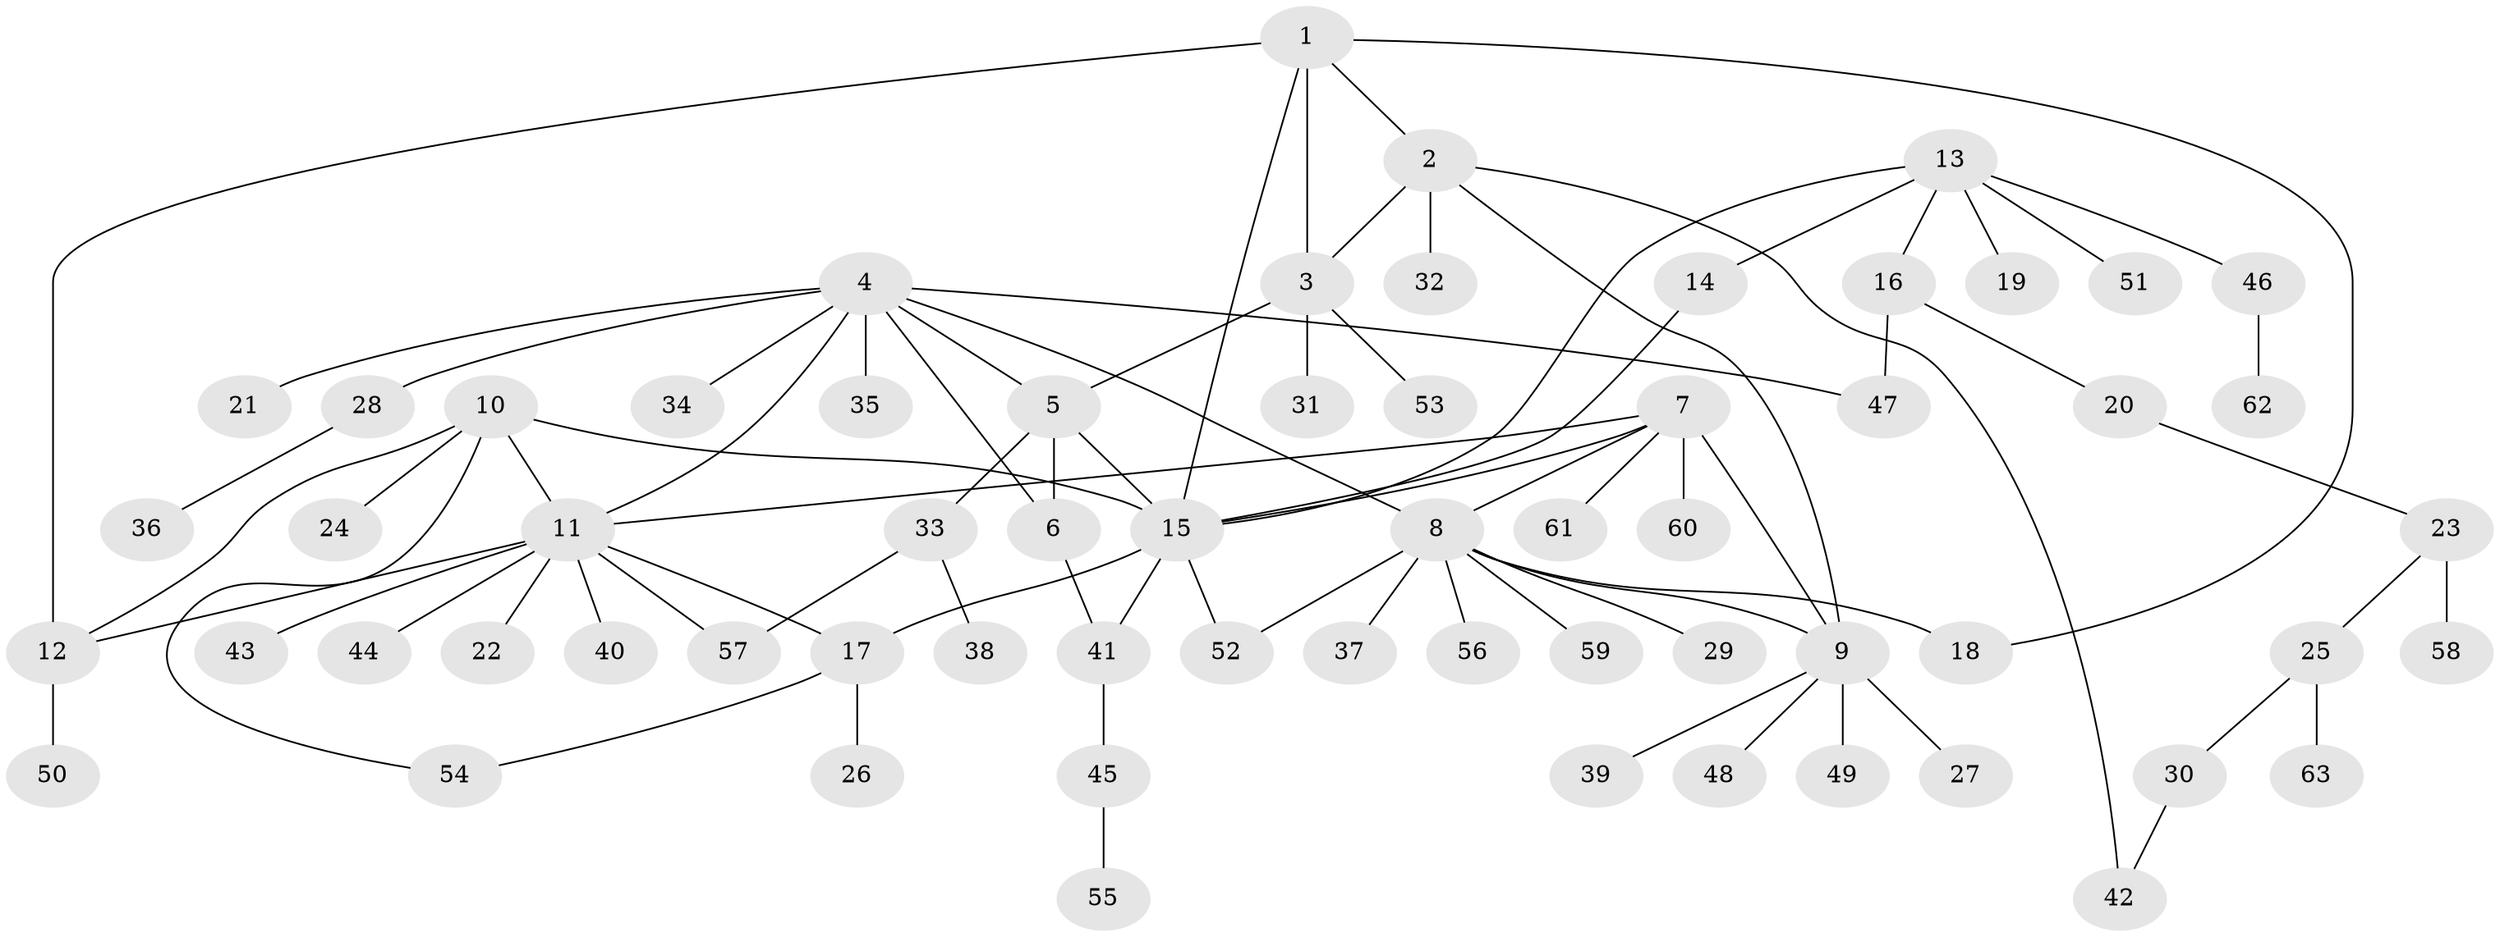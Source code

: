 // coarse degree distribution, {6: 0.05405405405405406, 4: 0.05405405405405406, 14: 0.02702702702702703, 9: 0.05405405405405406, 5: 0.02702702702702703, 2: 0.21621621621621623, 3: 0.05405405405405406, 1: 0.5135135135135135}
// Generated by graph-tools (version 1.1) at 2025/19/03/04/25 18:19:53]
// undirected, 63 vertices, 81 edges
graph export_dot {
graph [start="1"]
  node [color=gray90,style=filled];
  1;
  2;
  3;
  4;
  5;
  6;
  7;
  8;
  9;
  10;
  11;
  12;
  13;
  14;
  15;
  16;
  17;
  18;
  19;
  20;
  21;
  22;
  23;
  24;
  25;
  26;
  27;
  28;
  29;
  30;
  31;
  32;
  33;
  34;
  35;
  36;
  37;
  38;
  39;
  40;
  41;
  42;
  43;
  44;
  45;
  46;
  47;
  48;
  49;
  50;
  51;
  52;
  53;
  54;
  55;
  56;
  57;
  58;
  59;
  60;
  61;
  62;
  63;
  1 -- 2;
  1 -- 3;
  1 -- 12;
  1 -- 15;
  1 -- 18;
  2 -- 3;
  2 -- 9;
  2 -- 32;
  2 -- 42;
  3 -- 5;
  3 -- 31;
  3 -- 53;
  4 -- 5;
  4 -- 6;
  4 -- 8;
  4 -- 11;
  4 -- 21;
  4 -- 28;
  4 -- 34;
  4 -- 35;
  4 -- 47;
  5 -- 6;
  5 -- 15;
  5 -- 33;
  6 -- 41;
  7 -- 8;
  7 -- 9;
  7 -- 11;
  7 -- 15;
  7 -- 60;
  7 -- 61;
  8 -- 9;
  8 -- 18;
  8 -- 29;
  8 -- 37;
  8 -- 52;
  8 -- 56;
  8 -- 59;
  9 -- 27;
  9 -- 39;
  9 -- 48;
  9 -- 49;
  10 -- 11;
  10 -- 12;
  10 -- 15;
  10 -- 24;
  10 -- 54;
  11 -- 12;
  11 -- 17;
  11 -- 22;
  11 -- 40;
  11 -- 43;
  11 -- 44;
  11 -- 57;
  12 -- 50;
  13 -- 14;
  13 -- 15;
  13 -- 16;
  13 -- 19;
  13 -- 46;
  13 -- 51;
  14 -- 15;
  15 -- 17;
  15 -- 41;
  15 -- 52;
  16 -- 20;
  16 -- 47;
  17 -- 26;
  17 -- 54;
  20 -- 23;
  23 -- 25;
  23 -- 58;
  25 -- 30;
  25 -- 63;
  28 -- 36;
  30 -- 42;
  33 -- 38;
  33 -- 57;
  41 -- 45;
  45 -- 55;
  46 -- 62;
}
